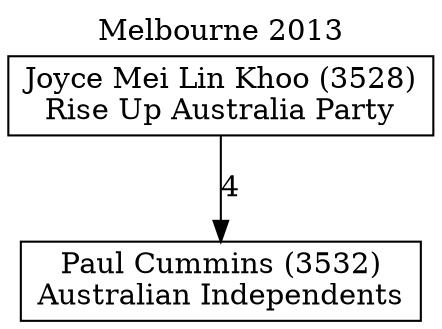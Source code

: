 // House preference flow
digraph "Paul Cummins (3532)_Melbourne_2013" {
	graph [label="Melbourne 2013" labelloc=t mclimit=10]
	node [shape=box]
	"Paul Cummins (3532)" [label="Paul Cummins (3532)
Australian Independents"]
	"Joyce Mei Lin Khoo (3528)" [label="Joyce Mei Lin Khoo (3528)
Rise Up Australia Party"]
	"Joyce Mei Lin Khoo (3528)" -> "Paul Cummins (3532)" [label=4]
}
